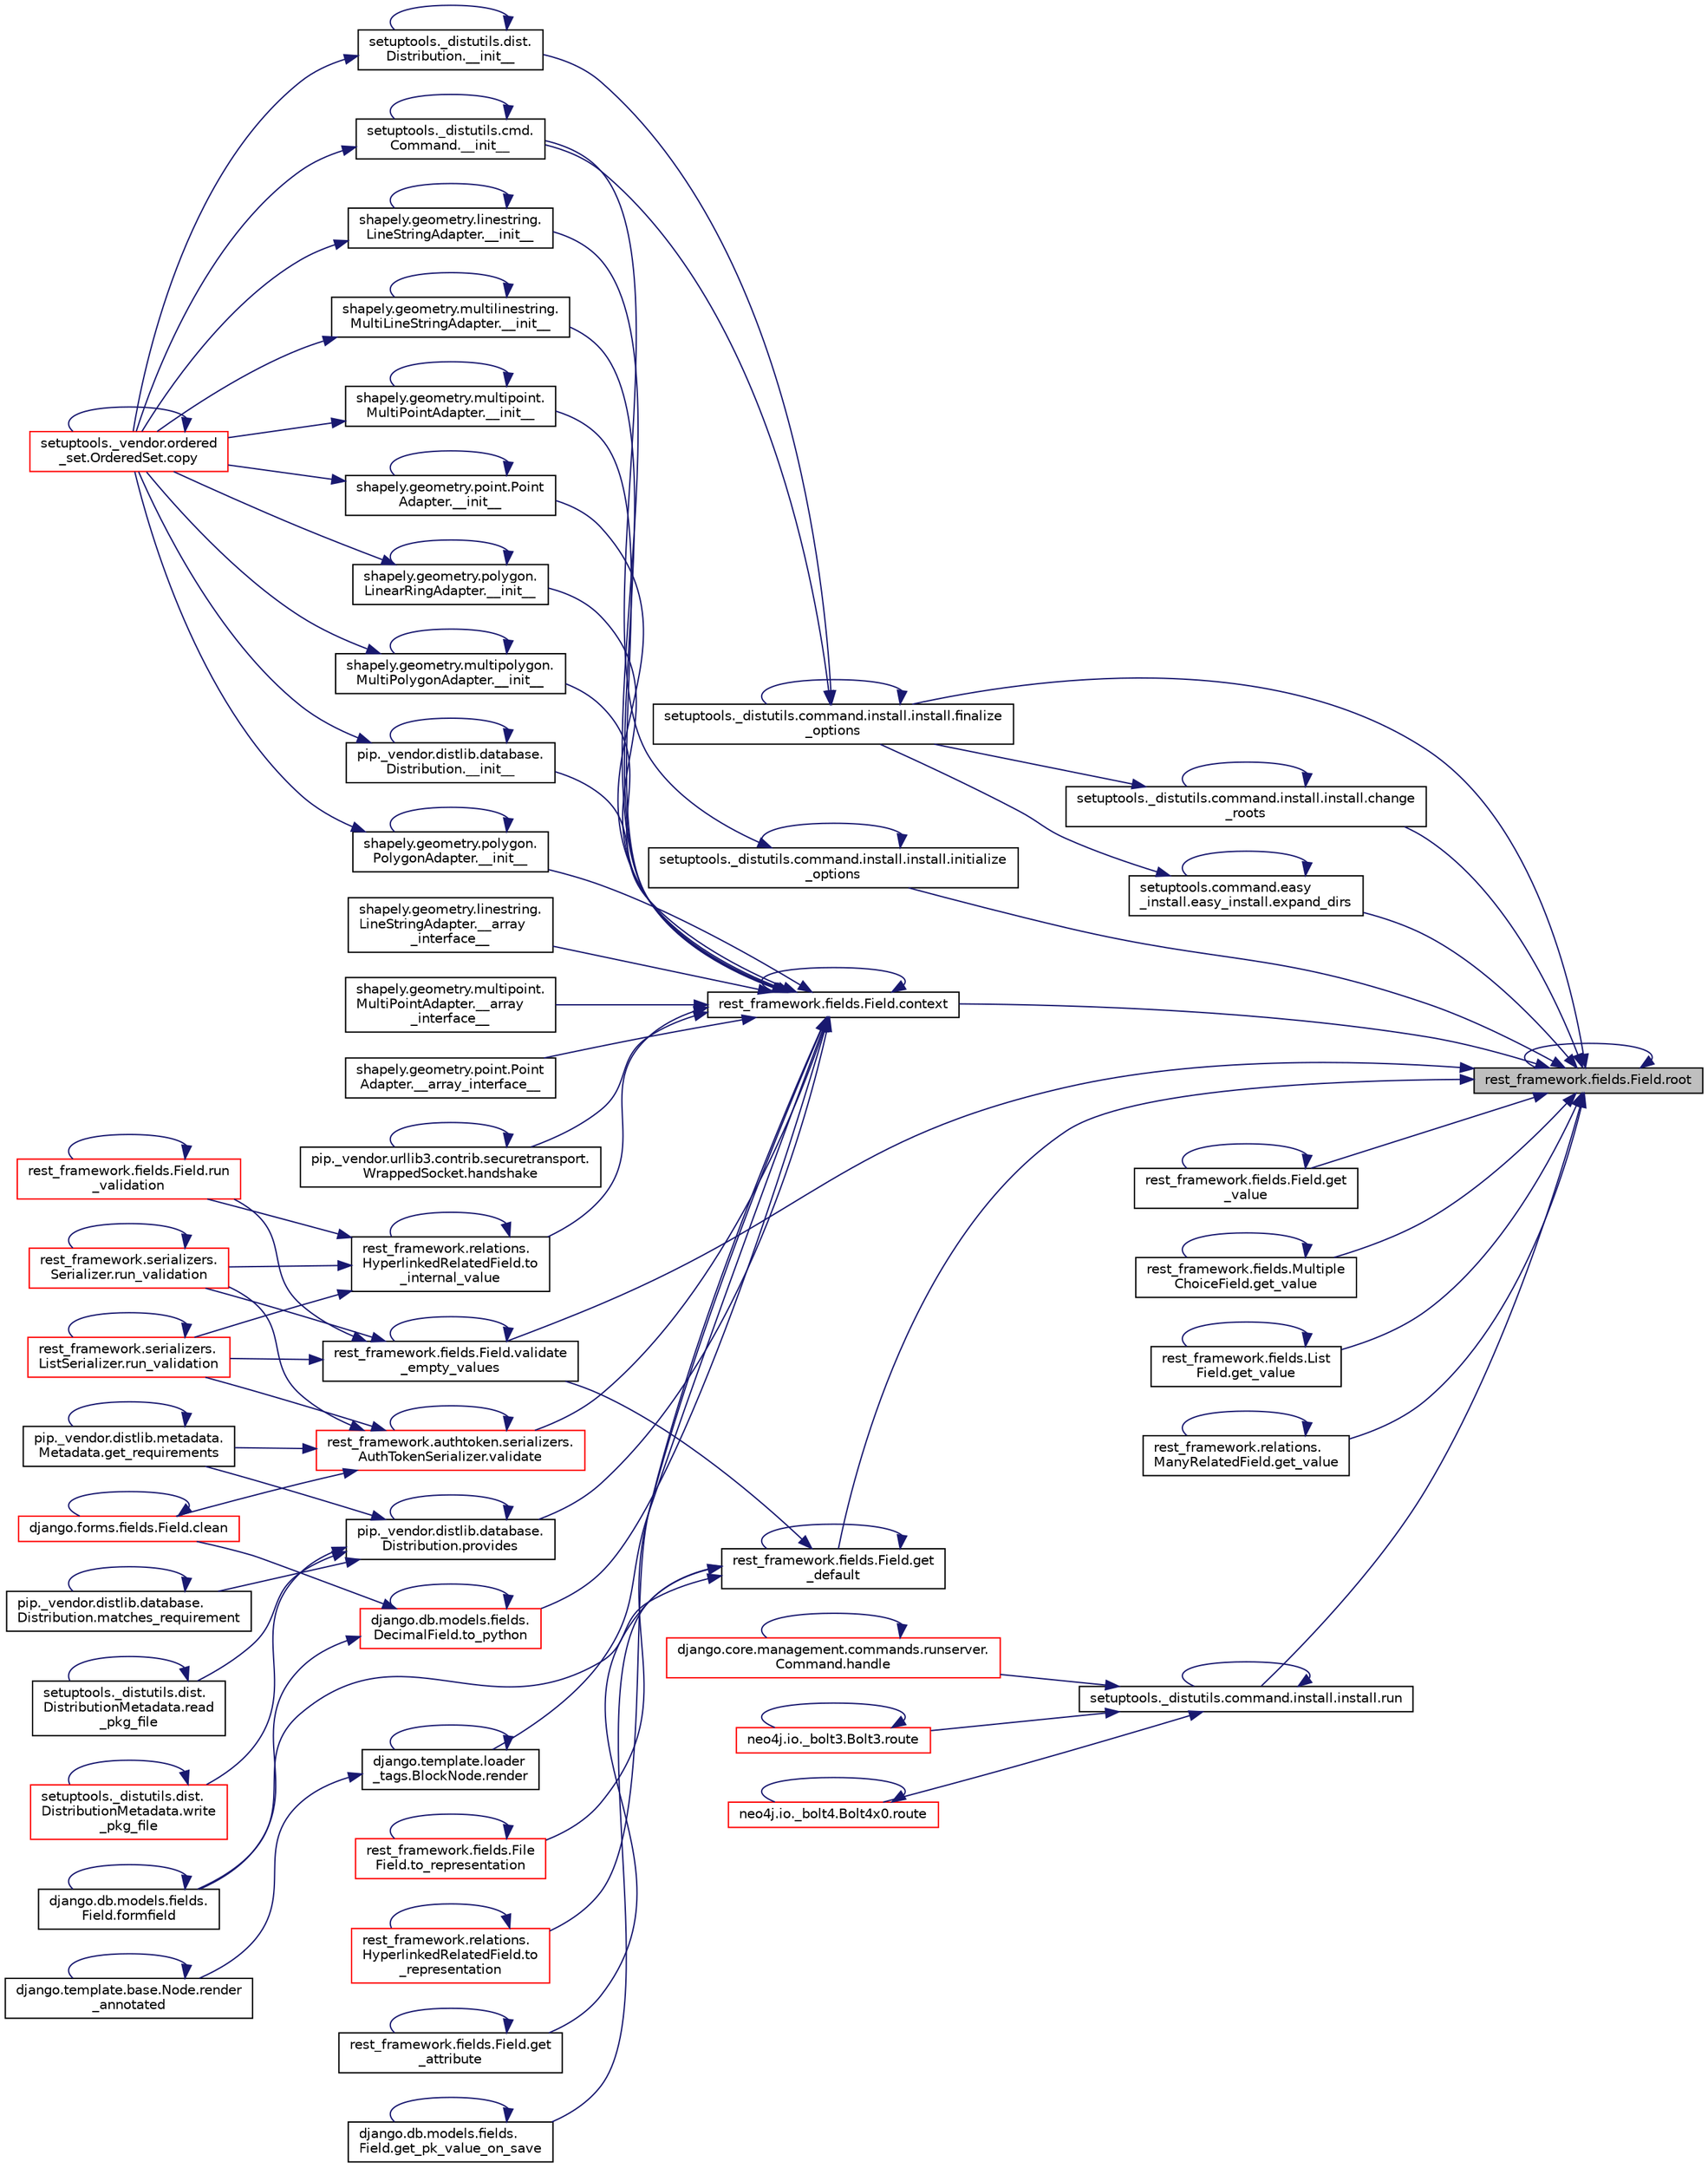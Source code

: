 digraph "rest_framework.fields.Field.root"
{
 // LATEX_PDF_SIZE
  edge [fontname="Helvetica",fontsize="10",labelfontname="Helvetica",labelfontsize="10"];
  node [fontname="Helvetica",fontsize="10",shape=record];
  rankdir="RL";
  Node1 [label="rest_framework.fields.Field.root",height=0.2,width=0.4,color="black", fillcolor="grey75", style="filled", fontcolor="black",tooltip=" "];
  Node1 -> Node2 [dir="back",color="midnightblue",fontsize="10",style="solid",fontname="Helvetica"];
  Node2 [label="setuptools._distutils.command.install.install.change\l_roots",height=0.2,width=0.4,color="black", fillcolor="white", style="filled",URL="$de/df7/classsetuptools_1_1__distutils_1_1command_1_1install_1_1install.html#a7becb0da54782843f759950a7ce68def",tooltip=" "];
  Node2 -> Node2 [dir="back",color="midnightblue",fontsize="10",style="solid",fontname="Helvetica"];
  Node2 -> Node3 [dir="back",color="midnightblue",fontsize="10",style="solid",fontname="Helvetica"];
  Node3 [label="setuptools._distutils.command.install.install.finalize\l_options",height=0.2,width=0.4,color="black", fillcolor="white", style="filled",URL="$de/df7/classsetuptools_1_1__distutils_1_1command_1_1install_1_1install.html#a57fd33667f362fe438802b3e810249fa",tooltip=" "];
  Node3 -> Node4 [dir="back",color="midnightblue",fontsize="10",style="solid",fontname="Helvetica"];
  Node4 [label="setuptools._distutils.dist.\lDistribution.__init__",height=0.2,width=0.4,color="black", fillcolor="white", style="filled",URL="$d9/d14/classsetuptools_1_1__distutils_1_1dist_1_1_distribution.html#a0094099b63f82cdff60b30ef26b1c9b0",tooltip=" "];
  Node4 -> Node4 [dir="back",color="midnightblue",fontsize="10",style="solid",fontname="Helvetica"];
  Node4 -> Node5 [dir="back",color="midnightblue",fontsize="10",style="solid",fontname="Helvetica"];
  Node5 [label="setuptools._vendor.ordered\l_set.OrderedSet.copy",height=0.2,width=0.4,color="red", fillcolor="white", style="filled",URL="$d0/d40/classsetuptools_1_1__vendor_1_1ordered__set_1_1_ordered_set.html#a84224c403039b9dac5d2794d85073053",tooltip=" "];
  Node5 -> Node5 [dir="back",color="midnightblue",fontsize="10",style="solid",fontname="Helvetica"];
  Node3 -> Node677 [dir="back",color="midnightblue",fontsize="10",style="solid",fontname="Helvetica"];
  Node677 [label="setuptools._distutils.cmd.\lCommand.__init__",height=0.2,width=0.4,color="black", fillcolor="white", style="filled",URL="$dd/df5/classsetuptools_1_1__distutils_1_1cmd_1_1_command.html#a8cdb4924d46154ac41da81fd78e8c295",tooltip=" "];
  Node677 -> Node677 [dir="back",color="midnightblue",fontsize="10",style="solid",fontname="Helvetica"];
  Node677 -> Node5 [dir="back",color="midnightblue",fontsize="10",style="solid",fontname="Helvetica"];
  Node3 -> Node3 [dir="back",color="midnightblue",fontsize="10",style="solid",fontname="Helvetica"];
  Node1 -> Node678 [dir="back",color="midnightblue",fontsize="10",style="solid",fontname="Helvetica"];
  Node678 [label="rest_framework.fields.Field.context",height=0.2,width=0.4,color="black", fillcolor="white", style="filled",URL="$d9/d53/classrest__framework_1_1fields_1_1_field.html#a09a9faba0bc69bf014d48f4e1e31367c",tooltip=" "];
  Node678 -> Node679 [dir="back",color="midnightblue",fontsize="10",style="solid",fontname="Helvetica"];
  Node679 [label="shapely.geometry.linestring.\lLineStringAdapter.__array\l_interface__",height=0.2,width=0.4,color="black", fillcolor="white", style="filled",URL="$db/d23/classshapely_1_1geometry_1_1linestring_1_1_line_string_adapter.html#a60c0b0dd5c5557629a78c5aa0a624eaa",tooltip=" "];
  Node678 -> Node680 [dir="back",color="midnightblue",fontsize="10",style="solid",fontname="Helvetica"];
  Node680 [label="shapely.geometry.multipoint.\lMultiPointAdapter.__array\l_interface__",height=0.2,width=0.4,color="black", fillcolor="white", style="filled",URL="$d5/dd1/classshapely_1_1geometry_1_1multipoint_1_1_multi_point_adapter.html#a37f2088edbf2b7af198f6558914da37f",tooltip=" "];
  Node678 -> Node681 [dir="back",color="midnightblue",fontsize="10",style="solid",fontname="Helvetica"];
  Node681 [label="shapely.geometry.point.Point\lAdapter.__array_interface__",height=0.2,width=0.4,color="black", fillcolor="white", style="filled",URL="$d0/dc8/classshapely_1_1geometry_1_1point_1_1_point_adapter.html#ac7d34feacd8cabef4e276924c97b5d85",tooltip=" "];
  Node678 -> Node682 [dir="back",color="midnightblue",fontsize="10",style="solid",fontname="Helvetica"];
  Node682 [label="shapely.geometry.linestring.\lLineStringAdapter.__init__",height=0.2,width=0.4,color="black", fillcolor="white", style="filled",URL="$db/d23/classshapely_1_1geometry_1_1linestring_1_1_line_string_adapter.html#aec5bb89bc2dae9ec1416efdcfd19dba6",tooltip=" "];
  Node682 -> Node682 [dir="back",color="midnightblue",fontsize="10",style="solid",fontname="Helvetica"];
  Node682 -> Node5 [dir="back",color="midnightblue",fontsize="10",style="solid",fontname="Helvetica"];
  Node678 -> Node683 [dir="back",color="midnightblue",fontsize="10",style="solid",fontname="Helvetica"];
  Node683 [label="shapely.geometry.multilinestring.\lMultiLineStringAdapter.__init__",height=0.2,width=0.4,color="black", fillcolor="white", style="filled",URL="$df/d94/classshapely_1_1geometry_1_1multilinestring_1_1_multi_line_string_adapter.html#a46babfcad27b08c0025e666bc54540a7",tooltip=" "];
  Node683 -> Node683 [dir="back",color="midnightblue",fontsize="10",style="solid",fontname="Helvetica"];
  Node683 -> Node5 [dir="back",color="midnightblue",fontsize="10",style="solid",fontname="Helvetica"];
  Node678 -> Node684 [dir="back",color="midnightblue",fontsize="10",style="solid",fontname="Helvetica"];
  Node684 [label="shapely.geometry.multipoint.\lMultiPointAdapter.__init__",height=0.2,width=0.4,color="black", fillcolor="white", style="filled",URL="$d5/dd1/classshapely_1_1geometry_1_1multipoint_1_1_multi_point_adapter.html#a6155622ed7ae000c8d7ac254e61dae7c",tooltip=" "];
  Node684 -> Node684 [dir="back",color="midnightblue",fontsize="10",style="solid",fontname="Helvetica"];
  Node684 -> Node5 [dir="back",color="midnightblue",fontsize="10",style="solid",fontname="Helvetica"];
  Node678 -> Node685 [dir="back",color="midnightblue",fontsize="10",style="solid",fontname="Helvetica"];
  Node685 [label="shapely.geometry.point.Point\lAdapter.__init__",height=0.2,width=0.4,color="black", fillcolor="white", style="filled",URL="$d0/dc8/classshapely_1_1geometry_1_1point_1_1_point_adapter.html#aea09e21e3133245c86e02ed8a63995b5",tooltip=" "];
  Node685 -> Node685 [dir="back",color="midnightblue",fontsize="10",style="solid",fontname="Helvetica"];
  Node685 -> Node5 [dir="back",color="midnightblue",fontsize="10",style="solid",fontname="Helvetica"];
  Node678 -> Node686 [dir="back",color="midnightblue",fontsize="10",style="solid",fontname="Helvetica"];
  Node686 [label="shapely.geometry.polygon.\lLinearRingAdapter.__init__",height=0.2,width=0.4,color="black", fillcolor="white", style="filled",URL="$d2/dcd/classshapely_1_1geometry_1_1polygon_1_1_linear_ring_adapter.html#af34c5900109ce1649596669c6abe3f89",tooltip=" "];
  Node686 -> Node686 [dir="back",color="midnightblue",fontsize="10",style="solid",fontname="Helvetica"];
  Node686 -> Node5 [dir="back",color="midnightblue",fontsize="10",style="solid",fontname="Helvetica"];
  Node678 -> Node687 [dir="back",color="midnightblue",fontsize="10",style="solid",fontname="Helvetica"];
  Node687 [label="shapely.geometry.multipolygon.\lMultiPolygonAdapter.__init__",height=0.2,width=0.4,color="black", fillcolor="white", style="filled",URL="$dc/db6/classshapely_1_1geometry_1_1multipolygon_1_1_multi_polygon_adapter.html#af3385133cf5e3538a6c53a9a15cf925e",tooltip=" "];
  Node687 -> Node687 [dir="back",color="midnightblue",fontsize="10",style="solid",fontname="Helvetica"];
  Node687 -> Node5 [dir="back",color="midnightblue",fontsize="10",style="solid",fontname="Helvetica"];
  Node678 -> Node688 [dir="back",color="midnightblue",fontsize="10",style="solid",fontname="Helvetica"];
  Node688 [label="pip._vendor.distlib.database.\lDistribution.__init__",height=0.2,width=0.4,color="black", fillcolor="white", style="filled",URL="$d8/da9/classpip_1_1__vendor_1_1distlib_1_1database_1_1_distribution.html#a124c19230779ed30c9a91fb547b54d4d",tooltip=" "];
  Node688 -> Node688 [dir="back",color="midnightblue",fontsize="10",style="solid",fontname="Helvetica"];
  Node688 -> Node5 [dir="back",color="midnightblue",fontsize="10",style="solid",fontname="Helvetica"];
  Node678 -> Node689 [dir="back",color="midnightblue",fontsize="10",style="solid",fontname="Helvetica"];
  Node689 [label="shapely.geometry.polygon.\lPolygonAdapter.__init__",height=0.2,width=0.4,color="black", fillcolor="white", style="filled",URL="$de/d9b/classshapely_1_1geometry_1_1polygon_1_1_polygon_adapter.html#af15eeb4aebdffdba21db0e4602dd10a9",tooltip=" "];
  Node689 -> Node689 [dir="back",color="midnightblue",fontsize="10",style="solid",fontname="Helvetica"];
  Node689 -> Node5 [dir="back",color="midnightblue",fontsize="10",style="solid",fontname="Helvetica"];
  Node678 -> Node678 [dir="back",color="midnightblue",fontsize="10",style="solid",fontname="Helvetica"];
  Node678 -> Node111 [dir="back",color="midnightblue",fontsize="10",style="solid",fontname="Helvetica"];
  Node111 [label="pip._vendor.urllib3.contrib.securetransport.\lWrappedSocket.handshake",height=0.2,width=0.4,color="black", fillcolor="white", style="filled",URL="$da/dfd/classpip_1_1__vendor_1_1urllib3_1_1contrib_1_1securetransport_1_1_wrapped_socket.html#a4dff747225797a2242238d7e073fa79b",tooltip=" "];
  Node111 -> Node111 [dir="back",color="midnightblue",fontsize="10",style="solid",fontname="Helvetica"];
  Node678 -> Node690 [dir="back",color="midnightblue",fontsize="10",style="solid",fontname="Helvetica"];
  Node690 [label="pip._vendor.distlib.database.\lDistribution.provides",height=0.2,width=0.4,color="black", fillcolor="white", style="filled",URL="$d8/da9/classpip_1_1__vendor_1_1distlib_1_1database_1_1_distribution.html#ad0360a56aa60642fe4faaad96b04d31c",tooltip=" "];
  Node690 -> Node547 [dir="back",color="midnightblue",fontsize="10",style="solid",fontname="Helvetica"];
  Node547 [label="pip._vendor.distlib.metadata.\lMetadata.get_requirements",height=0.2,width=0.4,color="black", fillcolor="white", style="filled",URL="$d3/df6/classpip_1_1__vendor_1_1distlib_1_1metadata_1_1_metadata.html#a372528ac411fd419ac0f6ff4306e7290",tooltip=" "];
  Node547 -> Node547 [dir="back",color="midnightblue",fontsize="10",style="solid",fontname="Helvetica"];
  Node690 -> Node691 [dir="back",color="midnightblue",fontsize="10",style="solid",fontname="Helvetica"];
  Node691 [label="pip._vendor.distlib.database.\lDistribution.matches_requirement",height=0.2,width=0.4,color="black", fillcolor="white", style="filled",URL="$d8/da9/classpip_1_1__vendor_1_1distlib_1_1database_1_1_distribution.html#abbf012cffa73aca628104d1503cdf8e0",tooltip=" "];
  Node691 -> Node691 [dir="back",color="midnightblue",fontsize="10",style="solid",fontname="Helvetica"];
  Node690 -> Node690 [dir="back",color="midnightblue",fontsize="10",style="solid",fontname="Helvetica"];
  Node690 -> Node692 [dir="back",color="midnightblue",fontsize="10",style="solid",fontname="Helvetica"];
  Node692 [label="setuptools._distutils.dist.\lDistributionMetadata.read\l_pkg_file",height=0.2,width=0.4,color="black", fillcolor="white", style="filled",URL="$d9/d53/classsetuptools_1_1__distutils_1_1dist_1_1_distribution_metadata.html#accf5cd8961b4c252be35cca56dc483c8",tooltip=" "];
  Node692 -> Node692 [dir="back",color="midnightblue",fontsize="10",style="solid",fontname="Helvetica"];
  Node690 -> Node693 [dir="back",color="midnightblue",fontsize="10",style="solid",fontname="Helvetica"];
  Node693 [label="setuptools._distutils.dist.\lDistributionMetadata.write\l_pkg_file",height=0.2,width=0.4,color="red", fillcolor="white", style="filled",URL="$d9/d53/classsetuptools_1_1__distutils_1_1dist_1_1_distribution_metadata.html#a921d583635d0bc0574df79343e6ad60d",tooltip=" "];
  Node693 -> Node693 [dir="back",color="midnightblue",fontsize="10",style="solid",fontname="Helvetica"];
  Node678 -> Node24 [dir="back",color="midnightblue",fontsize="10",style="solid",fontname="Helvetica"];
  Node24 [label="django.template.loader\l_tags.BlockNode.render",height=0.2,width=0.4,color="black", fillcolor="white", style="filled",URL="$d5/dfa/classdjango_1_1template_1_1loader__tags_1_1_block_node.html#a840c8b5b54cff3a1cba18e73de19b508",tooltip=" "];
  Node24 -> Node24 [dir="back",color="midnightblue",fontsize="10",style="solid",fontname="Helvetica"];
  Node24 -> Node25 [dir="back",color="midnightblue",fontsize="10",style="solid",fontname="Helvetica"];
  Node25 [label="django.template.base.Node.render\l_annotated",height=0.2,width=0.4,color="black", fillcolor="white", style="filled",URL="$d9/d54/classdjango_1_1template_1_1base_1_1_node.html#a9d62819c7eb55a5f470cb8cd8ea3aa27",tooltip=" "];
  Node25 -> Node25 [dir="back",color="midnightblue",fontsize="10",style="solid",fontname="Helvetica"];
  Node678 -> Node376 [dir="back",color="midnightblue",fontsize="10",style="solid",fontname="Helvetica"];
  Node376 [label="rest_framework.relations.\lHyperlinkedRelatedField.to\l_internal_value",height=0.2,width=0.4,color="black", fillcolor="white", style="filled",URL="$d1/d10/classrest__framework_1_1relations_1_1_hyperlinked_related_field.html#ad440816f795da9c240990bbb69957ea5",tooltip=" "];
  Node376 -> Node377 [dir="back",color="midnightblue",fontsize="10",style="solid",fontname="Helvetica"];
  Node377 [label="rest_framework.fields.Field.run\l_validation",height=0.2,width=0.4,color="red", fillcolor="white", style="filled",URL="$d9/d53/classrest__framework_1_1fields_1_1_field.html#a0d839e2f6f6cabb5a6cdc7c27a03f306",tooltip=" "];
  Node377 -> Node377 [dir="back",color="midnightblue",fontsize="10",style="solid",fontname="Helvetica"];
  Node376 -> Node381 [dir="back",color="midnightblue",fontsize="10",style="solid",fontname="Helvetica"];
  Node381 [label="rest_framework.serializers.\lSerializer.run_validation",height=0.2,width=0.4,color="red", fillcolor="white", style="filled",URL="$de/daf/classrest__framework_1_1serializers_1_1_serializer.html#a4ba93749a73234e807f686e27e44f641",tooltip=" "];
  Node381 -> Node381 [dir="back",color="midnightblue",fontsize="10",style="solid",fontname="Helvetica"];
  Node376 -> Node382 [dir="back",color="midnightblue",fontsize="10",style="solid",fontname="Helvetica"];
  Node382 [label="rest_framework.serializers.\lListSerializer.run_validation",height=0.2,width=0.4,color="red", fillcolor="white", style="filled",URL="$d9/dee/classrest__framework_1_1serializers_1_1_list_serializer.html#a76cb05211ed1c5441dc50ccbde70a315",tooltip=" "];
  Node382 -> Node382 [dir="back",color="midnightblue",fontsize="10",style="solid",fontname="Helvetica"];
  Node376 -> Node376 [dir="back",color="midnightblue",fontsize="10",style="solid",fontname="Helvetica"];
  Node678 -> Node695 [dir="back",color="midnightblue",fontsize="10",style="solid",fontname="Helvetica"];
  Node695 [label="django.db.models.fields.\lDecimalField.to_python",height=0.2,width=0.4,color="red", fillcolor="white", style="filled",URL="$d7/deb/classdjango_1_1db_1_1models_1_1fields_1_1_decimal_field.html#ab4c6f75488c0b7567bb045bf65e72c11",tooltip=" "];
  Node695 -> Node545 [dir="back",color="midnightblue",fontsize="10",style="solid",fontname="Helvetica"];
  Node545 [label="django.forms.fields.Field.clean",height=0.2,width=0.4,color="red", fillcolor="white", style="filled",URL="$d2/d0d/classdjango_1_1forms_1_1fields_1_1_field.html#ac067d0195ef0f3a2c37b00ec6118c25a",tooltip=" "];
  Node545 -> Node545 [dir="back",color="midnightblue",fontsize="10",style="solid",fontname="Helvetica"];
  Node695 -> Node532 [dir="back",color="midnightblue",fontsize="10",style="solid",fontname="Helvetica"];
  Node532 [label="django.db.models.fields.\lField.formfield",height=0.2,width=0.4,color="black", fillcolor="white", style="filled",URL="$db/d75/classdjango_1_1db_1_1models_1_1fields_1_1_field.html#ad7d7c2eb92e666a755e16ad82ba3a68e",tooltip=" "];
  Node532 -> Node532 [dir="back",color="midnightblue",fontsize="10",style="solid",fontname="Helvetica"];
  Node695 -> Node695 [dir="back",color="midnightblue",fontsize="10",style="solid",fontname="Helvetica"];
  Node678 -> Node719 [dir="back",color="midnightblue",fontsize="10",style="solid",fontname="Helvetica"];
  Node719 [label="rest_framework.fields.File\lField.to_representation",height=0.2,width=0.4,color="red", fillcolor="white", style="filled",URL="$d8/dff/classrest__framework_1_1fields_1_1_file_field.html#aa8ebea6325aefa249f4ba1cebad80281",tooltip=" "];
  Node719 -> Node719 [dir="back",color="midnightblue",fontsize="10",style="solid",fontname="Helvetica"];
  Node678 -> Node720 [dir="back",color="midnightblue",fontsize="10",style="solid",fontname="Helvetica"];
  Node720 [label="rest_framework.relations.\lHyperlinkedRelatedField.to\l_representation",height=0.2,width=0.4,color="red", fillcolor="white", style="filled",URL="$d1/d10/classrest__framework_1_1relations_1_1_hyperlinked_related_field.html#a1e6bc1ec238a11cae25416dc82170784",tooltip=" "];
  Node720 -> Node720 [dir="back",color="midnightblue",fontsize="10",style="solid",fontname="Helvetica"];
  Node678 -> Node721 [dir="back",color="midnightblue",fontsize="10",style="solid",fontname="Helvetica"];
  Node721 [label="rest_framework.authtoken.serializers.\lAuthTokenSerializer.validate",height=0.2,width=0.4,color="red", fillcolor="white", style="filled",URL="$d2/d0c/classrest__framework_1_1authtoken_1_1serializers_1_1_auth_token_serializer.html#a5b89d7a1a196c2ece61d3a50cdfd3d12",tooltip=" "];
  Node721 -> Node545 [dir="back",color="midnightblue",fontsize="10",style="solid",fontname="Helvetica"];
  Node721 -> Node547 [dir="back",color="midnightblue",fontsize="10",style="solid",fontname="Helvetica"];
  Node721 -> Node381 [dir="back",color="midnightblue",fontsize="10",style="solid",fontname="Helvetica"];
  Node721 -> Node382 [dir="back",color="midnightblue",fontsize="10",style="solid",fontname="Helvetica"];
  Node721 -> Node721 [dir="back",color="midnightblue",fontsize="10",style="solid",fontname="Helvetica"];
  Node1 -> Node653 [dir="back",color="midnightblue",fontsize="10",style="solid",fontname="Helvetica"];
  Node653 [label="setuptools.command.easy\l_install.easy_install.expand_dirs",height=0.2,width=0.4,color="black", fillcolor="white", style="filled",URL="$da/d83/classsetuptools_1_1command_1_1easy__install_1_1easy__install.html#aa80f434db80539ca073e81f40d71ffb8",tooltip=" "];
  Node653 -> Node653 [dir="back",color="midnightblue",fontsize="10",style="solid",fontname="Helvetica"];
  Node653 -> Node3 [dir="back",color="midnightblue",fontsize="10",style="solid",fontname="Helvetica"];
  Node1 -> Node3 [dir="back",color="midnightblue",fontsize="10",style="solid",fontname="Helvetica"];
  Node1 -> Node722 [dir="back",color="midnightblue",fontsize="10",style="solid",fontname="Helvetica"];
  Node722 [label="rest_framework.fields.Field.get\l_default",height=0.2,width=0.4,color="black", fillcolor="white", style="filled",URL="$d9/d53/classrest__framework_1_1fields_1_1_field.html#a4442e197871d2ad6bbe7fac09adb4965",tooltip=" "];
  Node722 -> Node532 [dir="back",color="midnightblue",fontsize="10",style="solid",fontname="Helvetica"];
  Node722 -> Node723 [dir="back",color="midnightblue",fontsize="10",style="solid",fontname="Helvetica"];
  Node723 [label="rest_framework.fields.Field.get\l_attribute",height=0.2,width=0.4,color="black", fillcolor="white", style="filled",URL="$d9/d53/classrest__framework_1_1fields_1_1_field.html#aa3443f26adcb59cb117d95321b11e367",tooltip=" "];
  Node723 -> Node723 [dir="back",color="midnightblue",fontsize="10",style="solid",fontname="Helvetica"];
  Node722 -> Node722 [dir="back",color="midnightblue",fontsize="10",style="solid",fontname="Helvetica"];
  Node722 -> Node724 [dir="back",color="midnightblue",fontsize="10",style="solid",fontname="Helvetica"];
  Node724 [label="django.db.models.fields.\lField.get_pk_value_on_save",height=0.2,width=0.4,color="black", fillcolor="white", style="filled",URL="$db/d75/classdjango_1_1db_1_1models_1_1fields_1_1_field.html#a7c7cbfa6e433739449a847df1e7df33b",tooltip=" "];
  Node724 -> Node724 [dir="back",color="midnightblue",fontsize="10",style="solid",fontname="Helvetica"];
  Node722 -> Node725 [dir="back",color="midnightblue",fontsize="10",style="solid",fontname="Helvetica"];
  Node725 [label="rest_framework.fields.Field.validate\l_empty_values",height=0.2,width=0.4,color="black", fillcolor="white", style="filled",URL="$d9/d53/classrest__framework_1_1fields_1_1_field.html#a9e2d4f3fa0767740d3f342e44fff4788",tooltip=" "];
  Node725 -> Node377 [dir="back",color="midnightblue",fontsize="10",style="solid",fontname="Helvetica"];
  Node725 -> Node381 [dir="back",color="midnightblue",fontsize="10",style="solid",fontname="Helvetica"];
  Node725 -> Node382 [dir="back",color="midnightblue",fontsize="10",style="solid",fontname="Helvetica"];
  Node725 -> Node725 [dir="back",color="midnightblue",fontsize="10",style="solid",fontname="Helvetica"];
  Node1 -> Node726 [dir="back",color="midnightblue",fontsize="10",style="solid",fontname="Helvetica"];
  Node726 [label="rest_framework.fields.Field.get\l_value",height=0.2,width=0.4,color="black", fillcolor="white", style="filled",URL="$d9/d53/classrest__framework_1_1fields_1_1_field.html#afa9d337924b822a4f113724315a7dfae",tooltip=" "];
  Node726 -> Node726 [dir="back",color="midnightblue",fontsize="10",style="solid",fontname="Helvetica"];
  Node1 -> Node727 [dir="back",color="midnightblue",fontsize="10",style="solid",fontname="Helvetica"];
  Node727 [label="rest_framework.fields.Multiple\lChoiceField.get_value",height=0.2,width=0.4,color="black", fillcolor="white", style="filled",URL="$dd/dac/classrest__framework_1_1fields_1_1_multiple_choice_field.html#a4cd8c0ec85ba2228c5e2d36499d6c40f",tooltip=" "];
  Node727 -> Node727 [dir="back",color="midnightblue",fontsize="10",style="solid",fontname="Helvetica"];
  Node1 -> Node728 [dir="back",color="midnightblue",fontsize="10",style="solid",fontname="Helvetica"];
  Node728 [label="rest_framework.fields.List\lField.get_value",height=0.2,width=0.4,color="black", fillcolor="white", style="filled",URL="$de/d3b/classrest__framework_1_1fields_1_1_list_field.html#a822fbdc04e6143e697b739299521eec3",tooltip=" "];
  Node728 -> Node728 [dir="back",color="midnightblue",fontsize="10",style="solid",fontname="Helvetica"];
  Node1 -> Node729 [dir="back",color="midnightblue",fontsize="10",style="solid",fontname="Helvetica"];
  Node729 [label="rest_framework.relations.\lManyRelatedField.get_value",height=0.2,width=0.4,color="black", fillcolor="white", style="filled",URL="$d9/dc0/classrest__framework_1_1relations_1_1_many_related_field.html#a3b747715ab106d0456fb611553fbf4b5",tooltip=" "];
  Node729 -> Node729 [dir="back",color="midnightblue",fontsize="10",style="solid",fontname="Helvetica"];
  Node1 -> Node730 [dir="back",color="midnightblue",fontsize="10",style="solid",fontname="Helvetica"];
  Node730 [label="setuptools._distutils.command.install.install.initialize\l_options",height=0.2,width=0.4,color="black", fillcolor="white", style="filled",URL="$de/df7/classsetuptools_1_1__distutils_1_1command_1_1install_1_1install.html#ad08033d523b4e940dcf2356ae1c72f73",tooltip=" "];
  Node730 -> Node677 [dir="back",color="midnightblue",fontsize="10",style="solid",fontname="Helvetica"];
  Node730 -> Node730 [dir="back",color="midnightblue",fontsize="10",style="solid",fontname="Helvetica"];
  Node1 -> Node1 [dir="back",color="midnightblue",fontsize="10",style="solid",fontname="Helvetica"];
  Node1 -> Node54 [dir="back",color="midnightblue",fontsize="10",style="solid",fontname="Helvetica"];
  Node54 [label="setuptools._distutils.command.install.install.run",height=0.2,width=0.4,color="black", fillcolor="white", style="filled",URL="$de/df7/classsetuptools_1_1__distutils_1_1command_1_1install_1_1install.html#ae12edd991819be7f8cb0ca36de30c3ed",tooltip=" "];
  Node54 -> Node55 [dir="back",color="midnightblue",fontsize="10",style="solid",fontname="Helvetica"];
  Node55 [label="django.core.management.commands.runserver.\lCommand.handle",height=0.2,width=0.4,color="red", fillcolor="white", style="filled",URL="$d7/de0/classdjango_1_1core_1_1management_1_1commands_1_1runserver_1_1_command.html#a579588cdb4e499ab94e66fbc663d986c",tooltip=" "];
  Node55 -> Node55 [dir="back",color="midnightblue",fontsize="10",style="solid",fontname="Helvetica"];
  Node54 -> Node57 [dir="back",color="midnightblue",fontsize="10",style="solid",fontname="Helvetica"];
  Node57 [label="neo4j.io._bolt3.Bolt3.route",height=0.2,width=0.4,color="red", fillcolor="white", style="filled",URL="$db/d66/classneo4j_1_1io_1_1__bolt3_1_1_bolt3.html#af735de14dbf5cec61d93fd9fc396afd8",tooltip=" "];
  Node57 -> Node57 [dir="back",color="midnightblue",fontsize="10",style="solid",fontname="Helvetica"];
  Node54 -> Node109 [dir="back",color="midnightblue",fontsize="10",style="solid",fontname="Helvetica"];
  Node109 [label="neo4j.io._bolt4.Bolt4x0.route",height=0.2,width=0.4,color="red", fillcolor="white", style="filled",URL="$d2/dd8/classneo4j_1_1io_1_1__bolt4_1_1_bolt4x0.html#a9cbebb3429f2781e149d2d8c16e423e7",tooltip=" "];
  Node109 -> Node109 [dir="back",color="midnightblue",fontsize="10",style="solid",fontname="Helvetica"];
  Node54 -> Node54 [dir="back",color="midnightblue",fontsize="10",style="solid",fontname="Helvetica"];
  Node1 -> Node725 [dir="back",color="midnightblue",fontsize="10",style="solid",fontname="Helvetica"];
}
